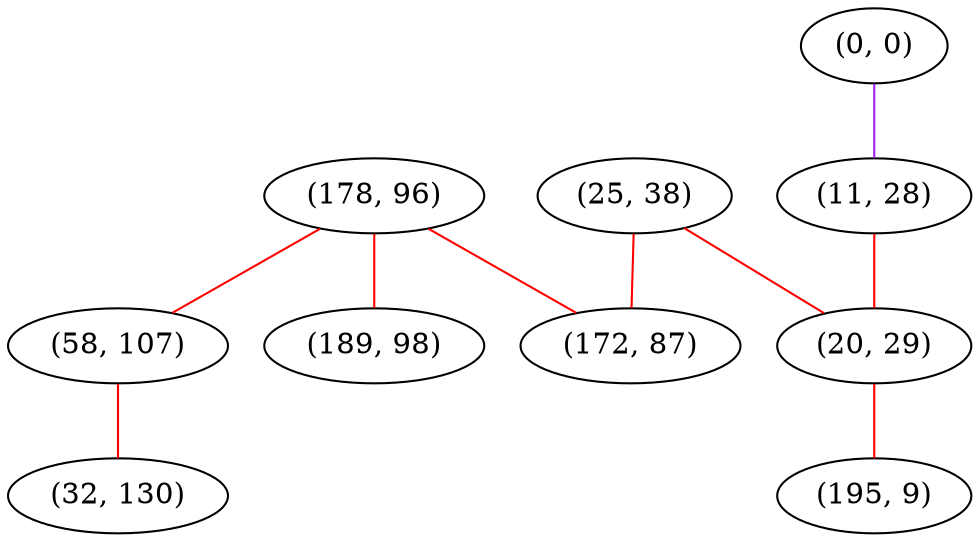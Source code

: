 graph "" {
"(178, 96)";
"(0, 0)";
"(11, 28)";
"(25, 38)";
"(20, 29)";
"(195, 9)";
"(58, 107)";
"(189, 98)";
"(172, 87)";
"(32, 130)";
"(178, 96)" -- "(189, 98)"  [color=red, key=0, weight=1];
"(178, 96)" -- "(172, 87)"  [color=red, key=0, weight=1];
"(178, 96)" -- "(58, 107)"  [color=red, key=0, weight=1];
"(0, 0)" -- "(11, 28)"  [color=purple, key=0, weight=4];
"(11, 28)" -- "(20, 29)"  [color=red, key=0, weight=1];
"(25, 38)" -- "(20, 29)"  [color=red, key=0, weight=1];
"(25, 38)" -- "(172, 87)"  [color=red, key=0, weight=1];
"(20, 29)" -- "(195, 9)"  [color=red, key=0, weight=1];
"(58, 107)" -- "(32, 130)"  [color=red, key=0, weight=1];
}
